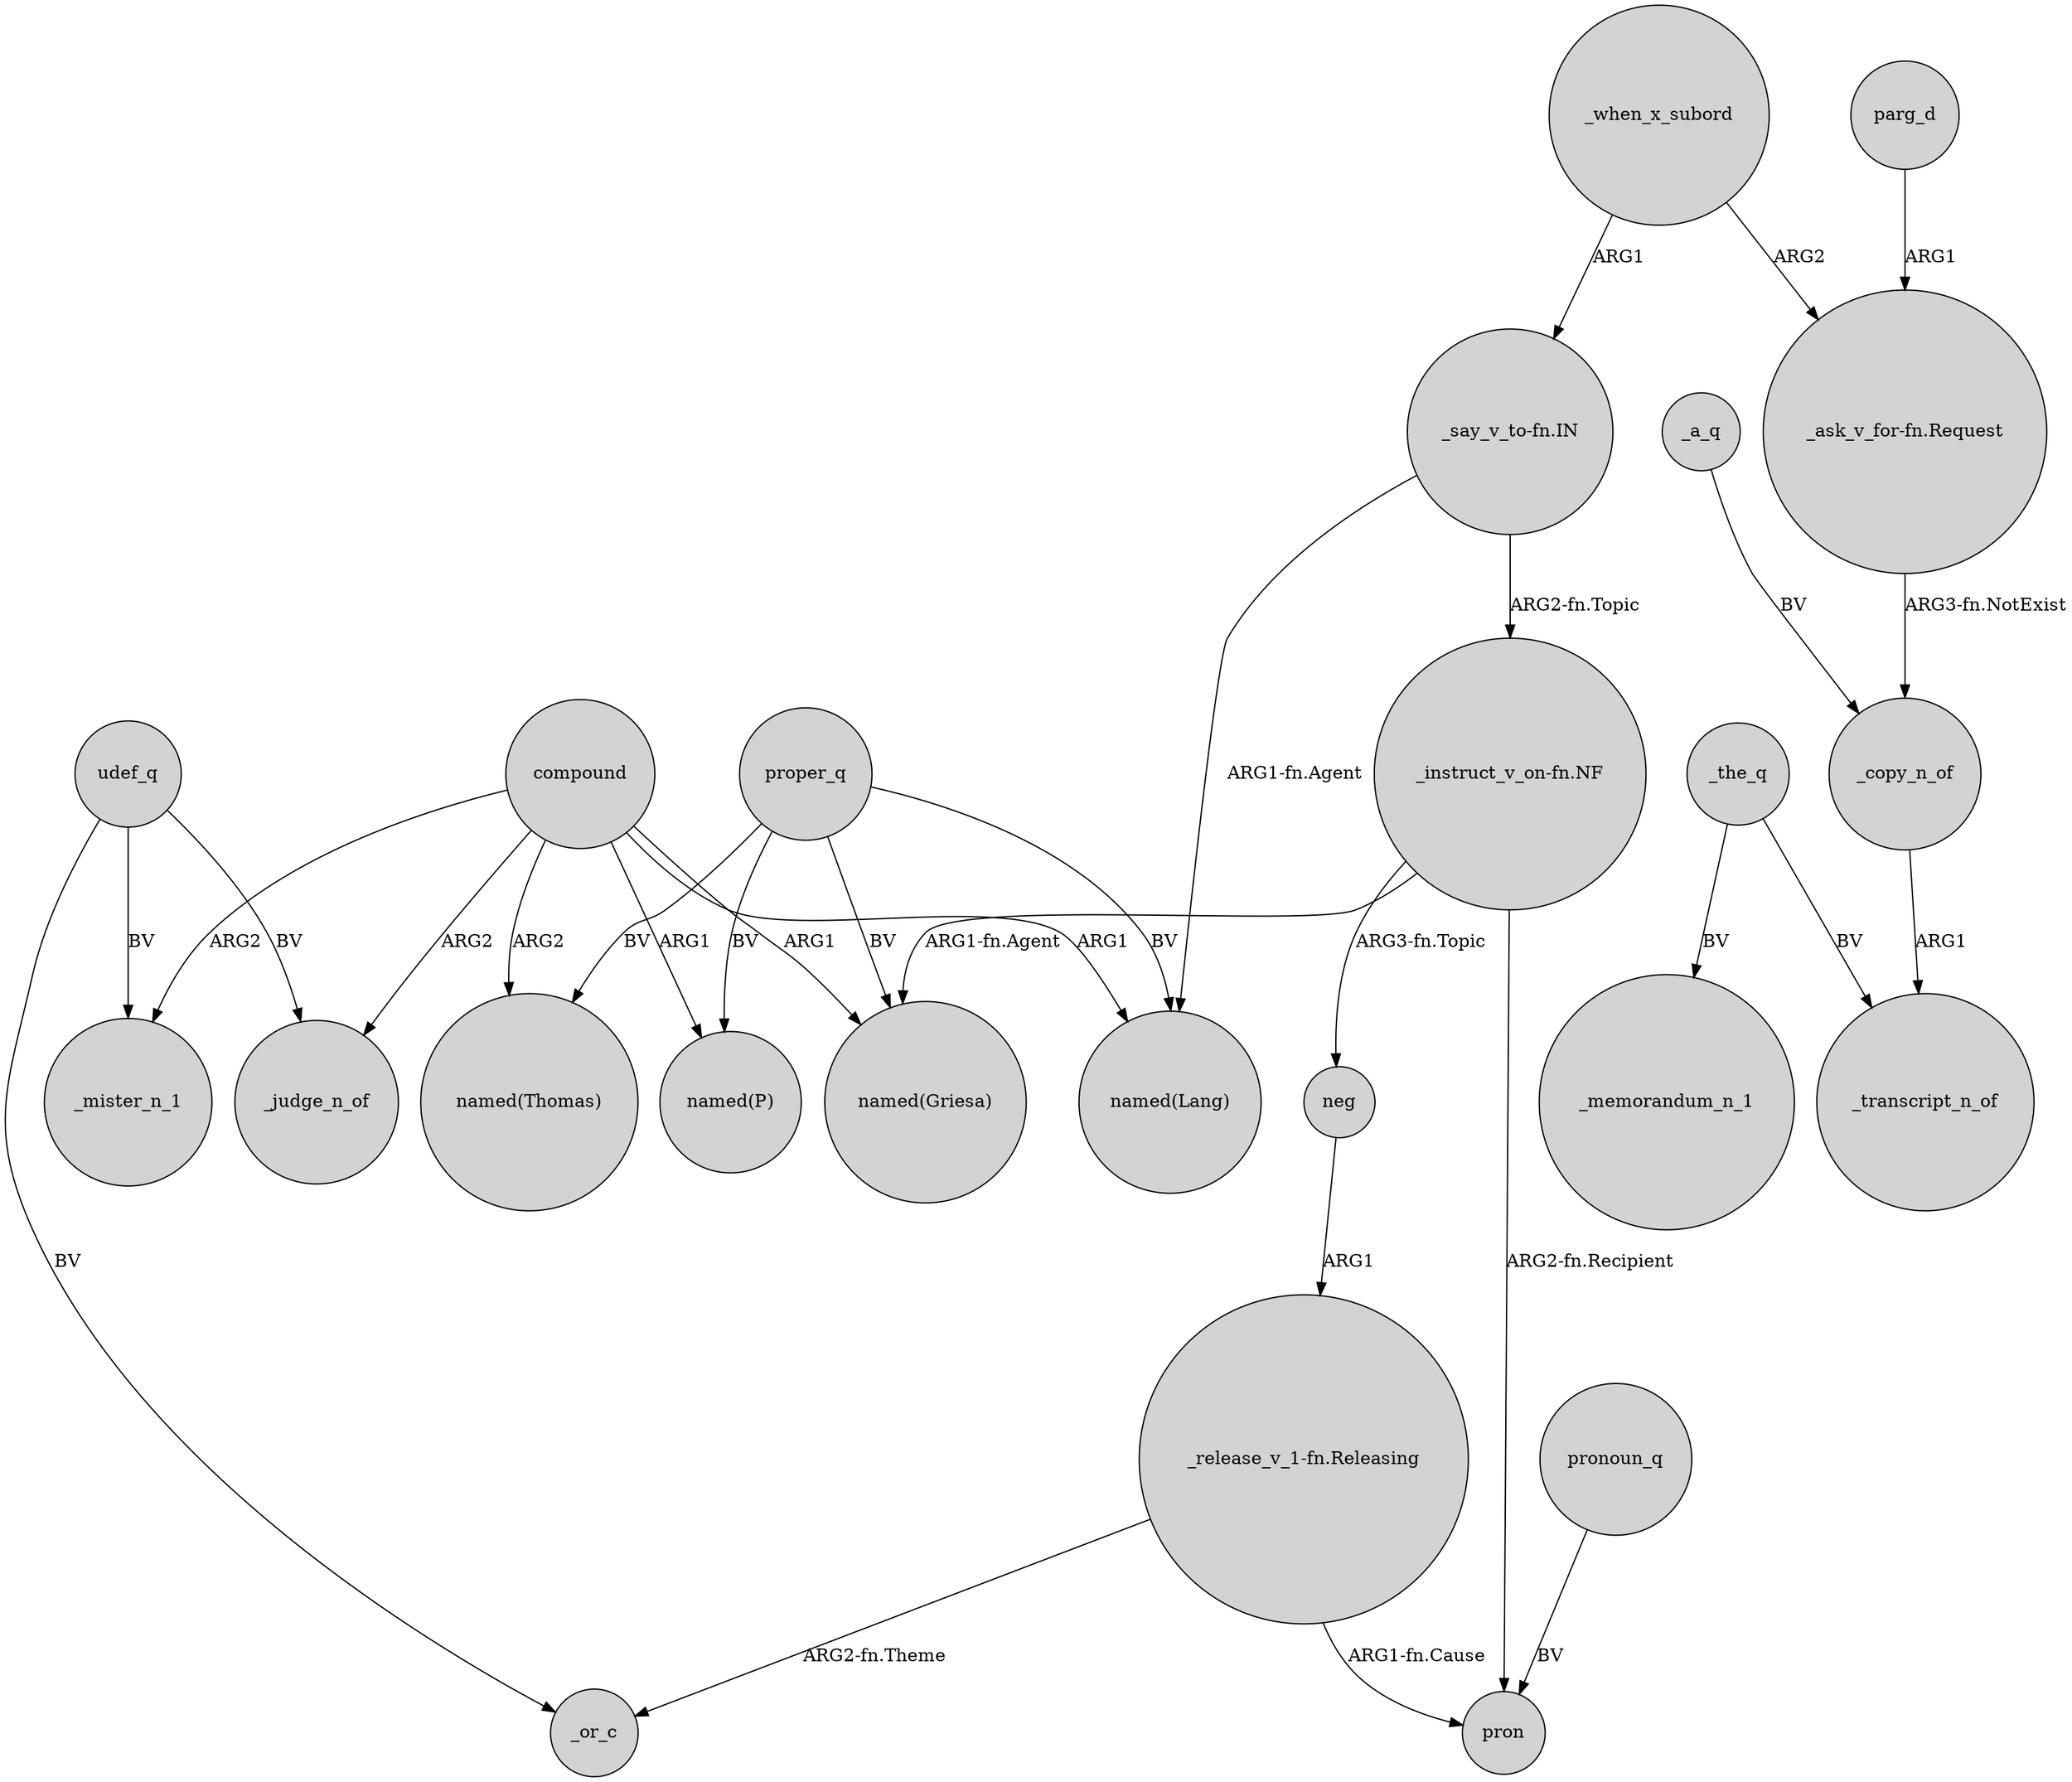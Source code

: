 digraph {
	node [shape=circle style=filled]
	proper_q -> "named(Lang)" [label=BV]
	"_instruct_v_on-fn.NF" -> pron [label="ARG2-fn.Recipient"]
	compound -> "named(Lang)" [label=ARG1]
	_when_x_subord -> "_say_v_to-fn.IN" [label=ARG1]
	compound -> _judge_n_of [label=ARG2]
	"_instruct_v_on-fn.NF" -> "named(Griesa)" [label="ARG1-fn.Agent"]
	compound -> _mister_n_1 [label=ARG2]
	_a_q -> _copy_n_of [label=BV]
	proper_q -> "named(Griesa)" [label=BV]
	"_say_v_to-fn.IN" -> "_instruct_v_on-fn.NF" [label="ARG2-fn.Topic"]
	"_release_v_1-fn.Releasing" -> pron [label="ARG1-fn.Cause"]
	udef_q -> _mister_n_1 [label=BV]
	udef_q -> _or_c [label=BV]
	udef_q -> _judge_n_of [label=BV]
	"_ask_v_for-fn.Request" -> _copy_n_of [label="ARG3-fn.NotExist"]
	"_release_v_1-fn.Releasing" -> _or_c [label="ARG2-fn.Theme"]
	pronoun_q -> pron [label=BV]
	proper_q -> "named(Thomas)" [label=BV]
	_copy_n_of -> _transcript_n_of [label=ARG1]
	parg_d -> "_ask_v_for-fn.Request" [label=ARG1]
	_when_x_subord -> "_ask_v_for-fn.Request" [label=ARG2]
	neg -> "_release_v_1-fn.Releasing" [label=ARG1]
	compound -> "named(P)" [label=ARG1]
	_the_q -> _memorandum_n_1 [label=BV]
	"_say_v_to-fn.IN" -> "named(Lang)" [label="ARG1-fn.Agent"]
	"_instruct_v_on-fn.NF" -> neg [label="ARG3-fn.Topic"]
	_the_q -> _transcript_n_of [label=BV]
	compound -> "named(Griesa)" [label=ARG1]
	compound -> "named(Thomas)" [label=ARG2]
	proper_q -> "named(P)" [label=BV]
}
